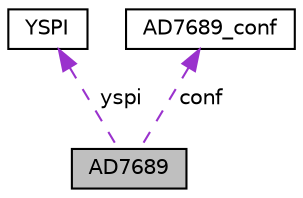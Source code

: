 digraph "AD7689"
{
  edge [fontname="Helvetica",fontsize="10",labelfontname="Helvetica",labelfontsize="10"];
  node [fontname="Helvetica",fontsize="10",shape=record];
  Node1 [label="AD7689",height=0.2,width=0.4,color="black", fillcolor="grey75", style="filled", fontcolor="black"];
  Node2 -> Node1 [dir="back",color="darkorchid3",fontsize="10",style="dashed",label=" yspi" ,fontname="Helvetica"];
  Node2 [label="YSPI",height=0.2,width=0.4,color="black", fillcolor="white", style="filled",URL="$class_y_s_p_i.html"];
  Node3 -> Node1 [dir="back",color="darkorchid3",fontsize="10",style="dashed",label=" conf" ,fontname="Helvetica"];
  Node3 [label="AD7689_conf",height=0.2,width=0.4,color="black", fillcolor="white", style="filled",URL="$struct_a_d7689__conf.html"];
}

